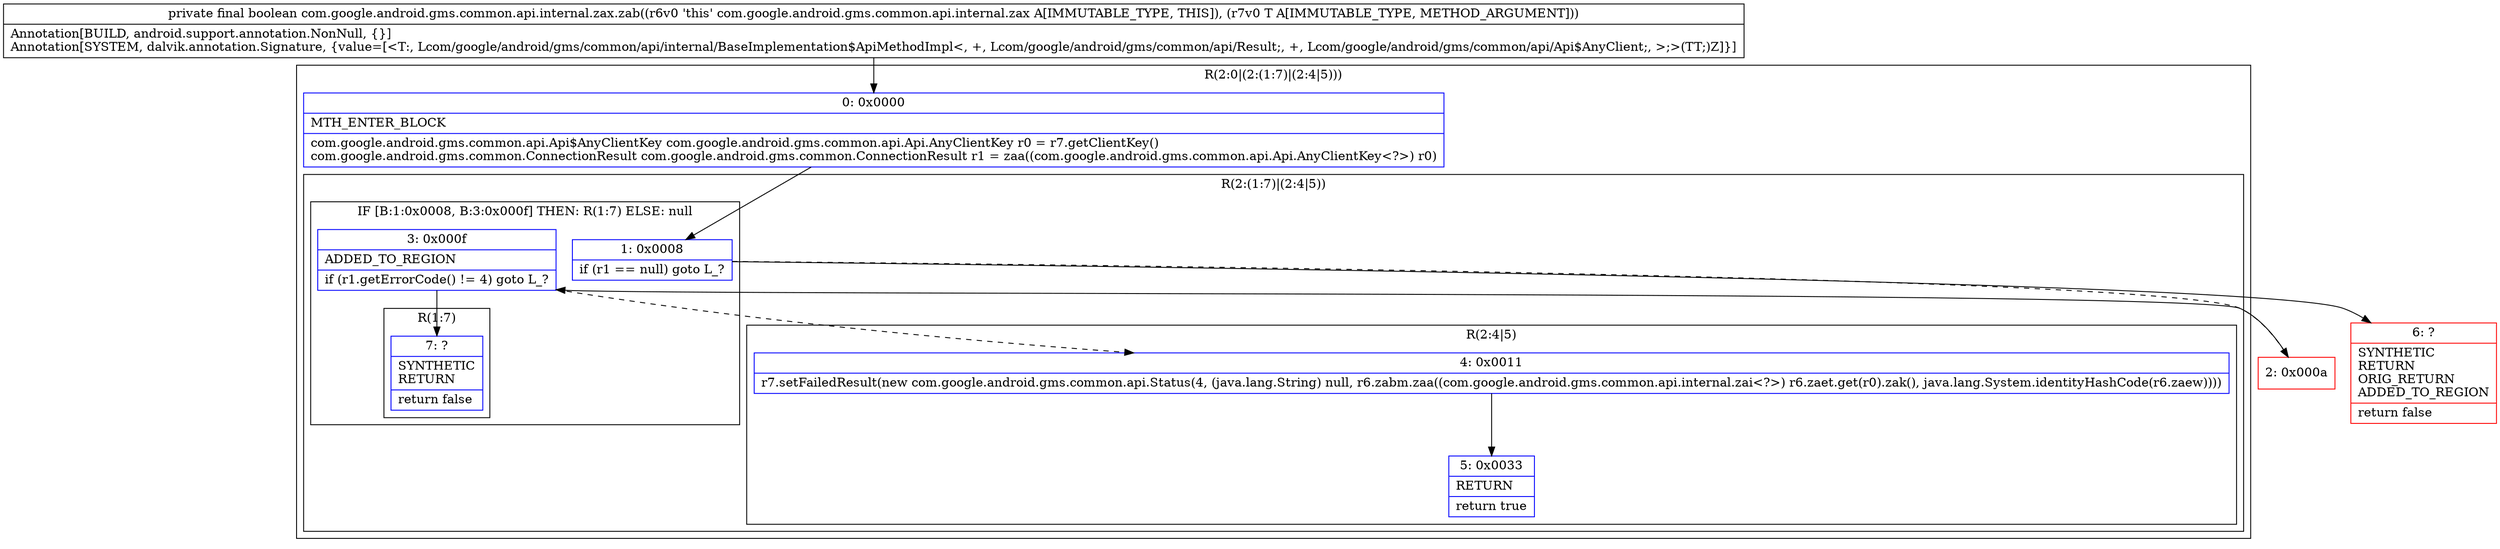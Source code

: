 digraph "CFG forcom.google.android.gms.common.api.internal.zax.zab(Lcom\/google\/android\/gms\/common\/api\/internal\/BaseImplementation$ApiMethodImpl;)Z" {
subgraph cluster_Region_1104638137 {
label = "R(2:0|(2:(1:7)|(2:4|5)))";
node [shape=record,color=blue];
Node_0 [shape=record,label="{0\:\ 0x0000|MTH_ENTER_BLOCK\l|com.google.android.gms.common.api.Api$AnyClientKey com.google.android.gms.common.api.Api.AnyClientKey r0 = r7.getClientKey()\lcom.google.android.gms.common.ConnectionResult com.google.android.gms.common.ConnectionResult r1 = zaa((com.google.android.gms.common.api.Api.AnyClientKey\<?\>) r0)\l}"];
subgraph cluster_Region_766004618 {
label = "R(2:(1:7)|(2:4|5))";
node [shape=record,color=blue];
subgraph cluster_IfRegion_1741624534 {
label = "IF [B:1:0x0008, B:3:0x000f] THEN: R(1:7) ELSE: null";
node [shape=record,color=blue];
Node_1 [shape=record,label="{1\:\ 0x0008|if (r1 == null) goto L_?\l}"];
Node_3 [shape=record,label="{3\:\ 0x000f|ADDED_TO_REGION\l|if (r1.getErrorCode() != 4) goto L_?\l}"];
subgraph cluster_Region_1138769703 {
label = "R(1:7)";
node [shape=record,color=blue];
Node_7 [shape=record,label="{7\:\ ?|SYNTHETIC\lRETURN\l|return false\l}"];
}
}
subgraph cluster_Region_1740728159 {
label = "R(2:4|5)";
node [shape=record,color=blue];
Node_4 [shape=record,label="{4\:\ 0x0011|r7.setFailedResult(new com.google.android.gms.common.api.Status(4, (java.lang.String) null, r6.zabm.zaa((com.google.android.gms.common.api.internal.zai\<?\>) r6.zaet.get(r0).zak(), java.lang.System.identityHashCode(r6.zaew))))\l}"];
Node_5 [shape=record,label="{5\:\ 0x0033|RETURN\l|return true\l}"];
}
}
}
Node_2 [shape=record,color=red,label="{2\:\ 0x000a}"];
Node_6 [shape=record,color=red,label="{6\:\ ?|SYNTHETIC\lRETURN\lORIG_RETURN\lADDED_TO_REGION\l|return false\l}"];
MethodNode[shape=record,label="{private final boolean com.google.android.gms.common.api.internal.zax.zab((r6v0 'this' com.google.android.gms.common.api.internal.zax A[IMMUTABLE_TYPE, THIS]), (r7v0 T A[IMMUTABLE_TYPE, METHOD_ARGUMENT]))  | Annotation[BUILD, android.support.annotation.NonNull, \{\}]\lAnnotation[SYSTEM, dalvik.annotation.Signature, \{value=[\<T:, Lcom\/google\/android\/gms\/common\/api\/internal\/BaseImplementation$ApiMethodImpl\<, +, Lcom\/google\/android\/gms\/common\/api\/Result;, +, Lcom\/google\/android\/gms\/common\/api\/Api$AnyClient;, \>;\>(TT;)Z]\}]\l}"];
MethodNode -> Node_0;
Node_0 -> Node_1;
Node_1 -> Node_2[style=dashed];
Node_1 -> Node_6;
Node_3 -> Node_4[style=dashed];
Node_3 -> Node_7;
Node_4 -> Node_5;
Node_2 -> Node_3;
}

